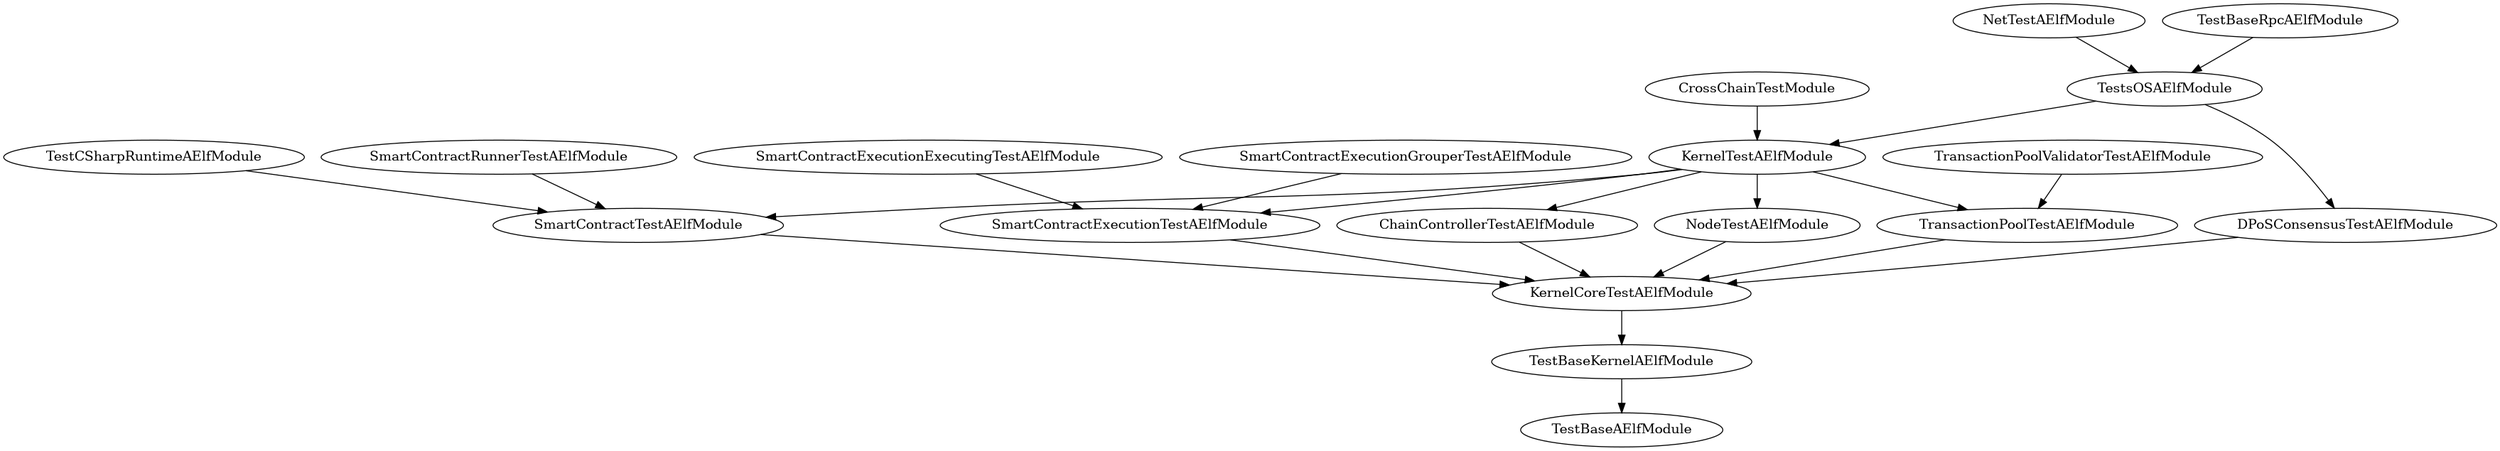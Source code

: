 @startuml Unit Test
digraph G {
    "TestBaseKernelAElfModule" -> "TestBaseAElfModule";

    "KernelCoreTestAElfModule" -> "TestBaseKernelAElfModule";

    "SmartContractTestAElfModule" -> "KernelCoreTestAElfModule";
    "SmartContractRunnerTestAElfModule" -> "SmartContractTestAElfModule";

    "SmartContractExecutionTestAElfModule" -> "KernelCoreTestAElfModule";
    "SmartContractExecutionGrouperTestAElfModule" -> "SmartContractExecutionTestAElfModule";
    "SmartContractExecutionExecutingTestAElfModule" -> "SmartContractExecutionTestAElfModule";

    "TransactionPoolTestAElfModule" -> "KernelCoreTestAElfModule";
    "TransactionPoolValidatorTestAElfModule" -> "TransactionPoolTestAElfModule";

    "ChainControllerTestAElfModule" -> "KernelCoreTestAElfModule";

    "DPoSConsensusTestAElfModule" -> "KernelCoreTestAElfModule";

    "NodeTestAElfModule" -> "KernelCoreTestAElfModule";

    "KernelTestAElfModule" -> {"SmartContractTestAElfModule";"SmartContractExecutionTestAElfModule";"TransactionPoolTestAElfModule";"ChainControllerTestAElfModule";"NodeTestAElfModule"};

    "TestCSharpRuntimeAElfModule" -> "SmartContractTestAElfModule";

    "TestsOSAElfModule" -> {"KernelTestAElfModule";"DPoSConsensusTestAElfModule"};
    "NetTestAElfModule" -> "TestsOSAElfModule";

    "TestBaseRpcAElfModule" -> "TestsOSAElfModule";

    "CrossChainTestModule" -> "KernelTestAElfModule";

  }
@enduml